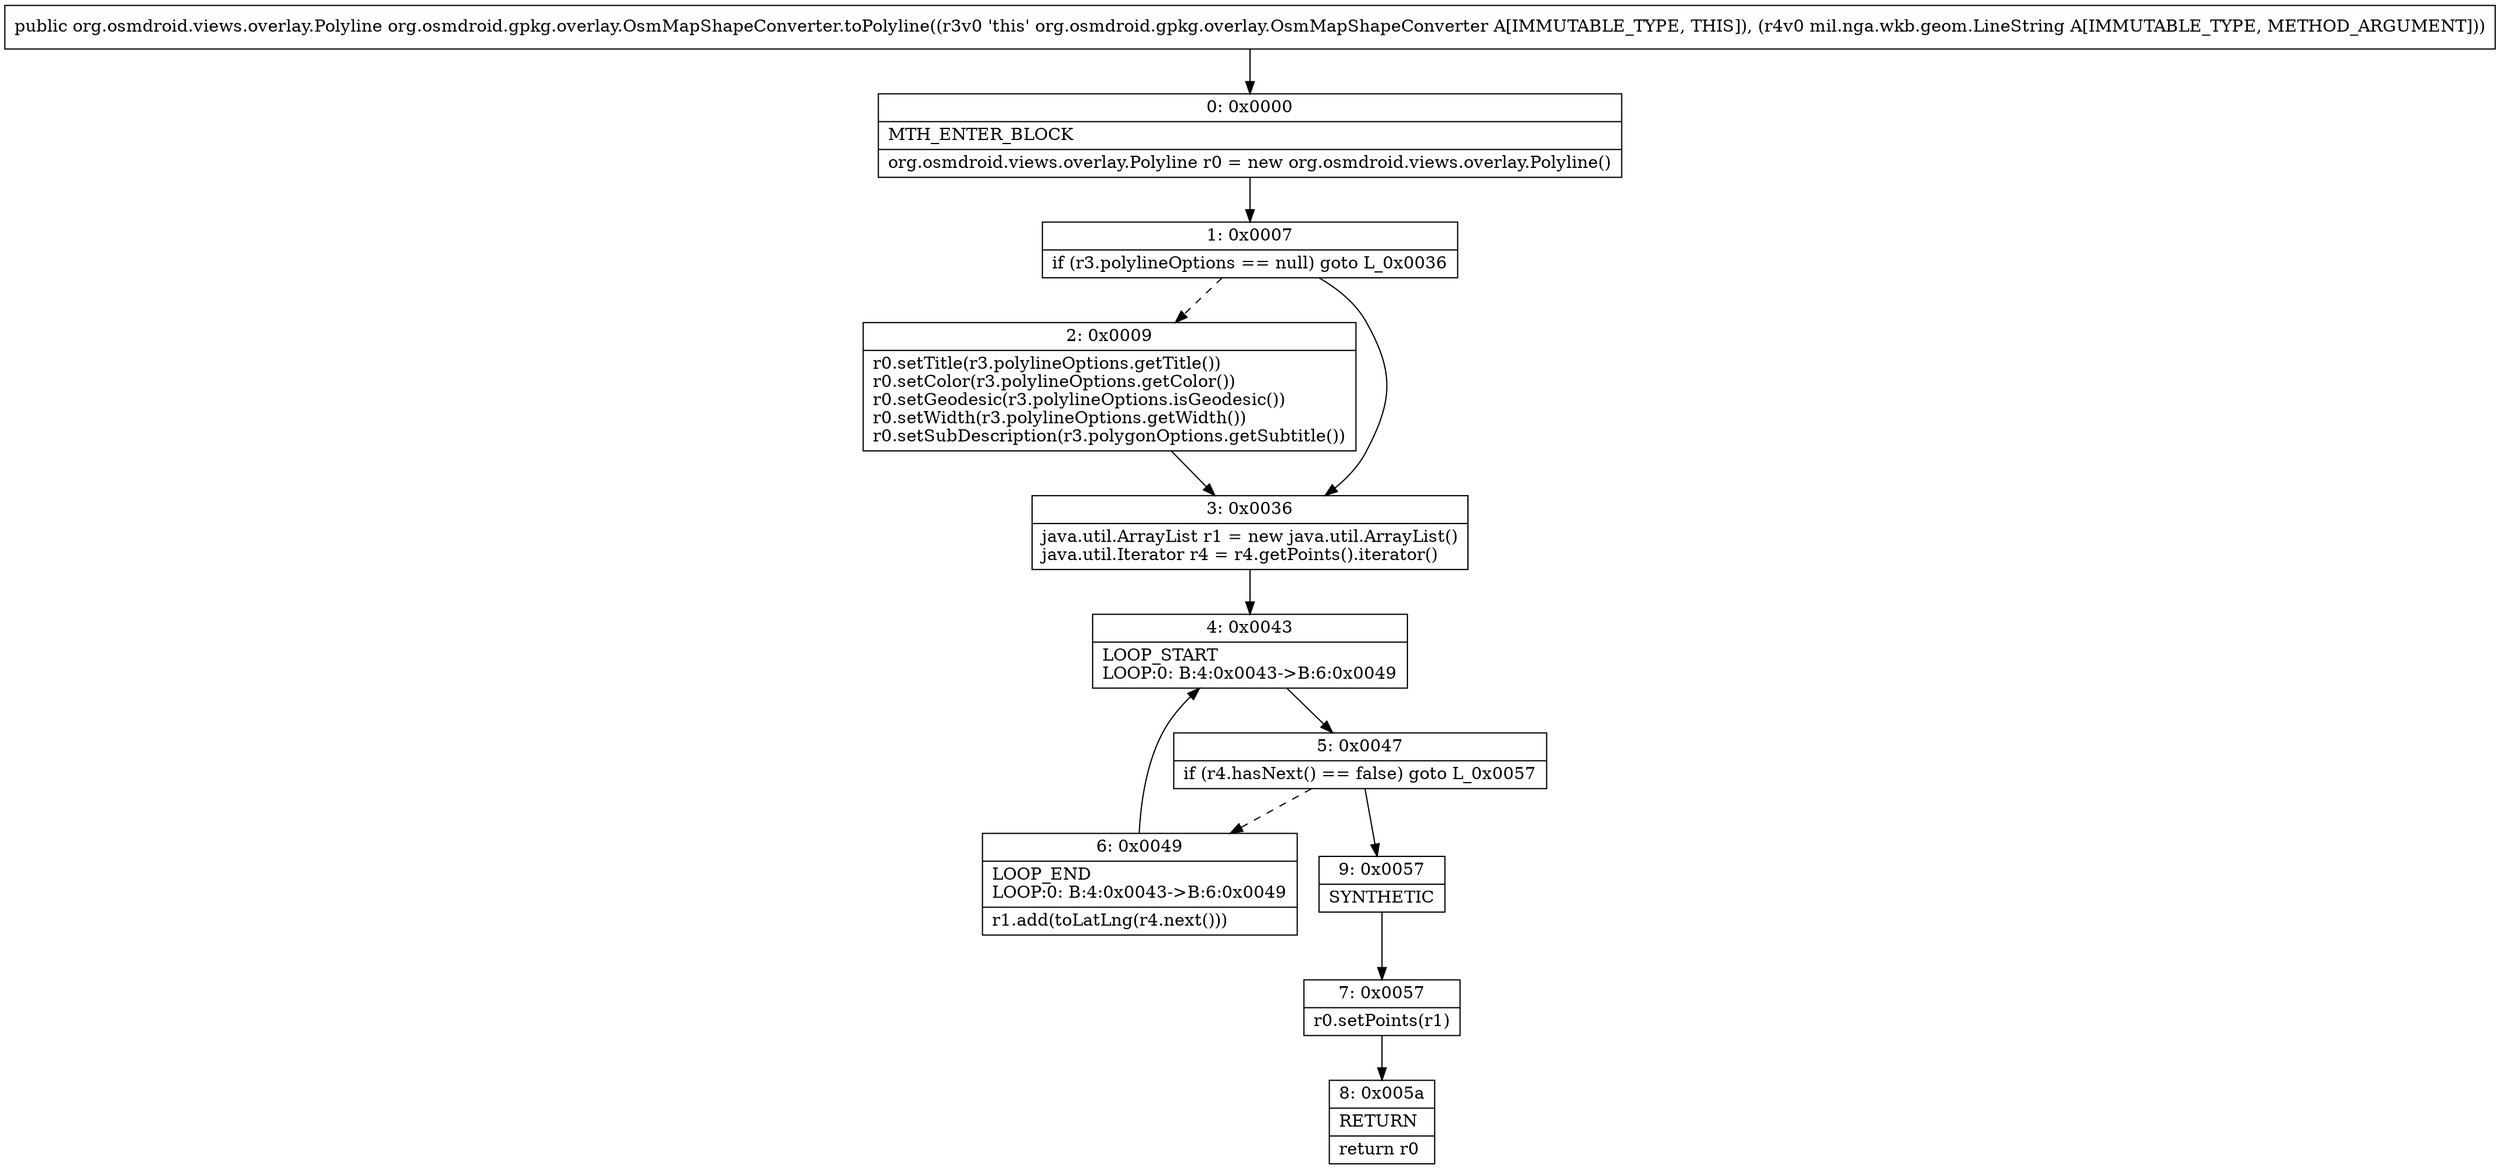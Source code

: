 digraph "CFG fororg.osmdroid.gpkg.overlay.OsmMapShapeConverter.toPolyline(Lmil\/nga\/wkb\/geom\/LineString;)Lorg\/osmdroid\/views\/overlay\/Polyline;" {
Node_0 [shape=record,label="{0\:\ 0x0000|MTH_ENTER_BLOCK\l|org.osmdroid.views.overlay.Polyline r0 = new org.osmdroid.views.overlay.Polyline()\l}"];
Node_1 [shape=record,label="{1\:\ 0x0007|if (r3.polylineOptions == null) goto L_0x0036\l}"];
Node_2 [shape=record,label="{2\:\ 0x0009|r0.setTitle(r3.polylineOptions.getTitle())\lr0.setColor(r3.polylineOptions.getColor())\lr0.setGeodesic(r3.polylineOptions.isGeodesic())\lr0.setWidth(r3.polylineOptions.getWidth())\lr0.setSubDescription(r3.polygonOptions.getSubtitle())\l}"];
Node_3 [shape=record,label="{3\:\ 0x0036|java.util.ArrayList r1 = new java.util.ArrayList()\ljava.util.Iterator r4 = r4.getPoints().iterator()\l}"];
Node_4 [shape=record,label="{4\:\ 0x0043|LOOP_START\lLOOP:0: B:4:0x0043\-\>B:6:0x0049\l}"];
Node_5 [shape=record,label="{5\:\ 0x0047|if (r4.hasNext() == false) goto L_0x0057\l}"];
Node_6 [shape=record,label="{6\:\ 0x0049|LOOP_END\lLOOP:0: B:4:0x0043\-\>B:6:0x0049\l|r1.add(toLatLng(r4.next()))\l}"];
Node_7 [shape=record,label="{7\:\ 0x0057|r0.setPoints(r1)\l}"];
Node_8 [shape=record,label="{8\:\ 0x005a|RETURN\l|return r0\l}"];
Node_9 [shape=record,label="{9\:\ 0x0057|SYNTHETIC\l}"];
MethodNode[shape=record,label="{public org.osmdroid.views.overlay.Polyline org.osmdroid.gpkg.overlay.OsmMapShapeConverter.toPolyline((r3v0 'this' org.osmdroid.gpkg.overlay.OsmMapShapeConverter A[IMMUTABLE_TYPE, THIS]), (r4v0 mil.nga.wkb.geom.LineString A[IMMUTABLE_TYPE, METHOD_ARGUMENT])) }"];
MethodNode -> Node_0;
Node_0 -> Node_1;
Node_1 -> Node_2[style=dashed];
Node_1 -> Node_3;
Node_2 -> Node_3;
Node_3 -> Node_4;
Node_4 -> Node_5;
Node_5 -> Node_6[style=dashed];
Node_5 -> Node_9;
Node_6 -> Node_4;
Node_7 -> Node_8;
Node_9 -> Node_7;
}

